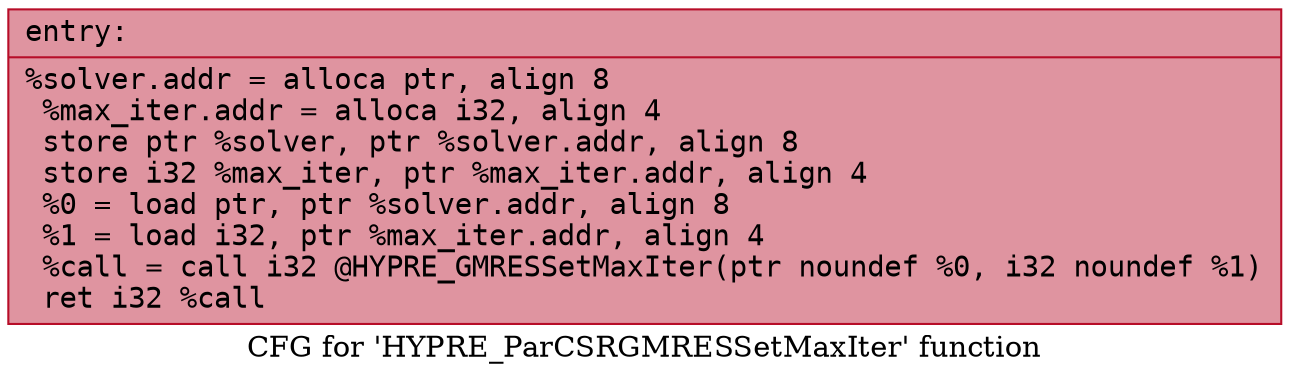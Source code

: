 digraph "CFG for 'HYPRE_ParCSRGMRESSetMaxIter' function" {
	label="CFG for 'HYPRE_ParCSRGMRESSetMaxIter' function";

	Node0x55e35e75fe30 [shape=record,color="#b70d28ff", style=filled, fillcolor="#b70d2870" fontname="Courier",label="{entry:\l|  %solver.addr = alloca ptr, align 8\l  %max_iter.addr = alloca i32, align 4\l  store ptr %solver, ptr %solver.addr, align 8\l  store i32 %max_iter, ptr %max_iter.addr, align 4\l  %0 = load ptr, ptr %solver.addr, align 8\l  %1 = load i32, ptr %max_iter.addr, align 4\l  %call = call i32 @HYPRE_GMRESSetMaxIter(ptr noundef %0, i32 noundef %1)\l  ret i32 %call\l}"];
}

